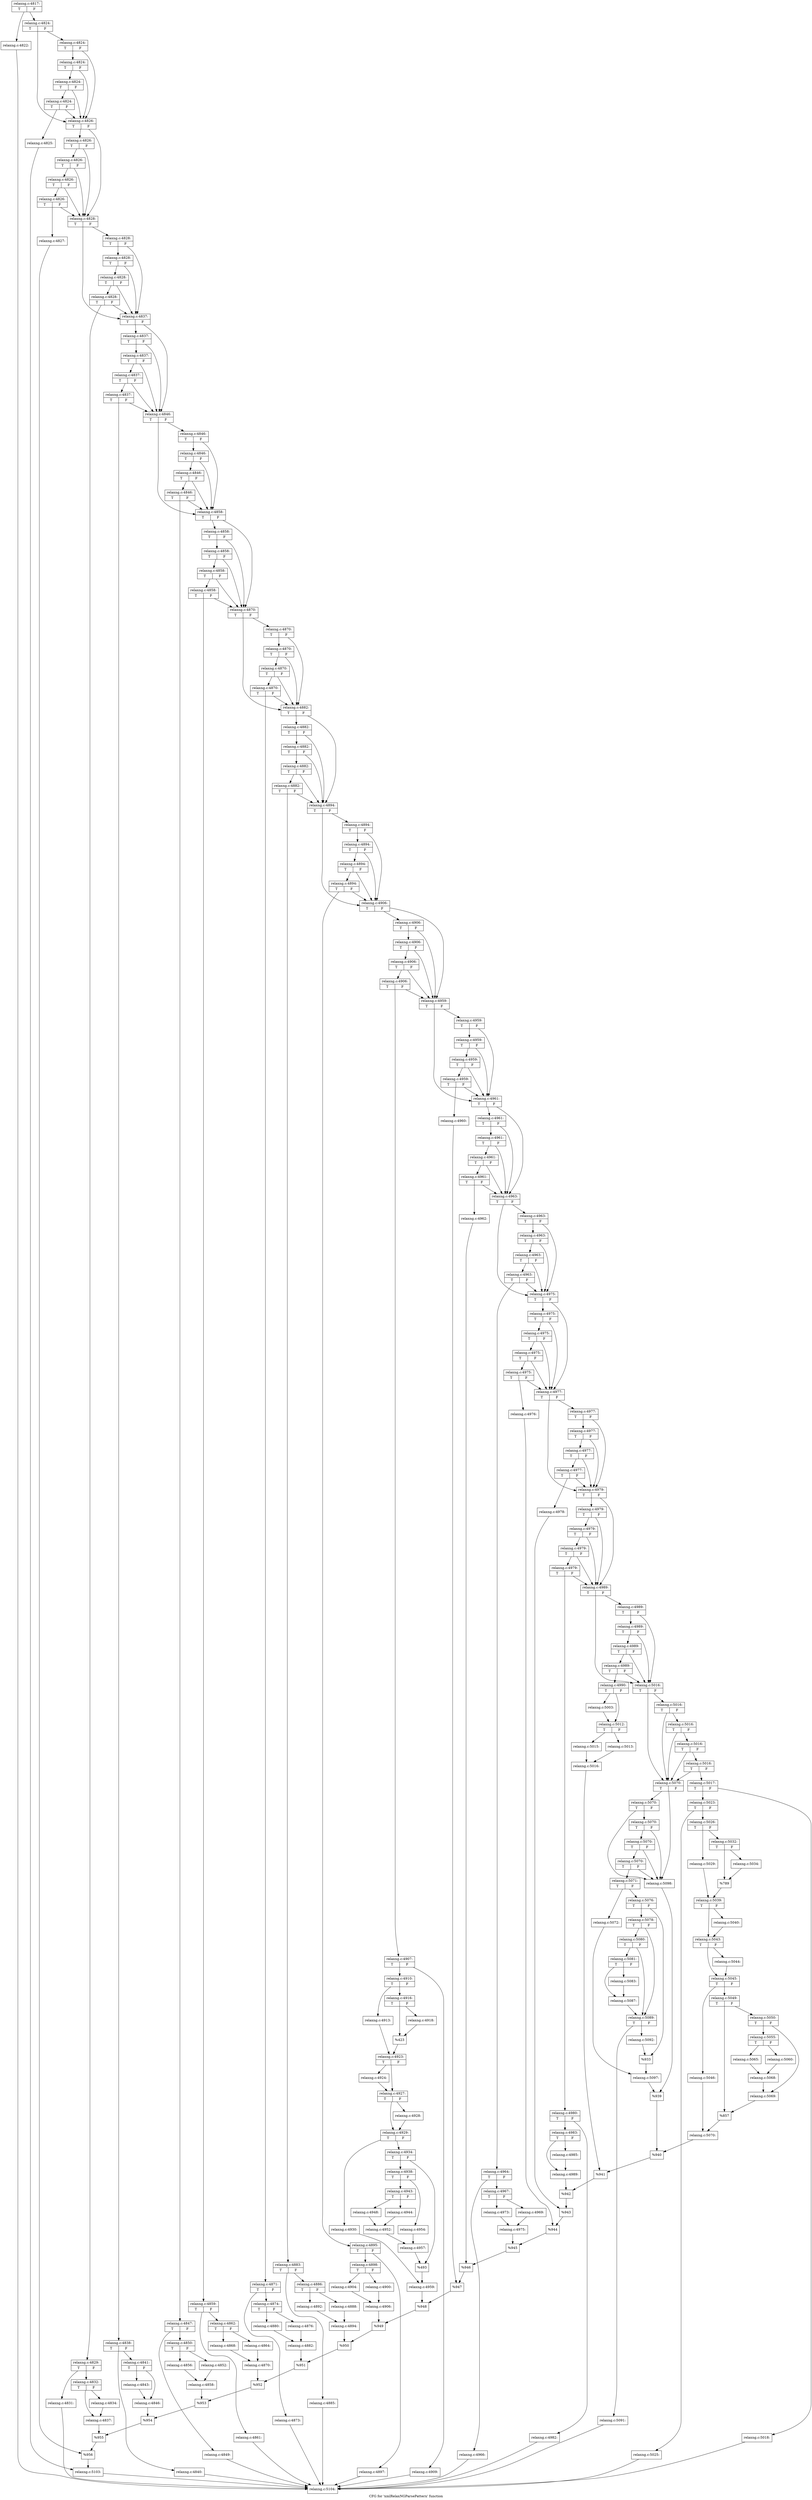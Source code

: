 digraph "CFG for 'xmlRelaxNGParsePattern' function" {
	label="CFG for 'xmlRelaxNGParsePattern' function";

	Node0x3c7ccb0 [shape=record,label="{relaxng.c:4817:|{<s0>T|<s1>F}}"];
	Node0x3c7ccb0 -> Node0x3c85090;
	Node0x3c7ccb0 -> Node0x3c850e0;
	Node0x3c85090 [shape=record,label="{relaxng.c:4822:}"];
	Node0x3c85090 -> Node0x3c84750;
	Node0x3c850e0 [shape=record,label="{relaxng.c:4824:|{<s0>T|<s1>F}}"];
	Node0x3c850e0 -> Node0x3c85820;
	Node0x3c850e0 -> Node0x3c856b0;
	Node0x3c85820 [shape=record,label="{relaxng.c:4824:|{<s0>T|<s1>F}}"];
	Node0x3c85820 -> Node0x3c857d0;
	Node0x3c85820 -> Node0x3c856b0;
	Node0x3c857d0 [shape=record,label="{relaxng.c:4824:|{<s0>T|<s1>F}}"];
	Node0x3c857d0 -> Node0x3c85780;
	Node0x3c857d0 -> Node0x3c856b0;
	Node0x3c85780 [shape=record,label="{relaxng.c:4824:|{<s0>T|<s1>F}}"];
	Node0x3c85780 -> Node0x3c85700;
	Node0x3c85780 -> Node0x3c856b0;
	Node0x3c85700 [shape=record,label="{relaxng.c:4824:|{<s0>T|<s1>F}}"];
	Node0x3c85700 -> Node0x3c85610;
	Node0x3c85700 -> Node0x3c856b0;
	Node0x3c85610 [shape=record,label="{relaxng.c:4825:}"];
	Node0x3c85610 -> Node0x3c85660;
	Node0x3c856b0 [shape=record,label="{relaxng.c:4826:|{<s0>T|<s1>F}}"];
	Node0x3c856b0 -> Node0x3c86cf0;
	Node0x3c856b0 -> Node0x3c86b80;
	Node0x3c86cf0 [shape=record,label="{relaxng.c:4826:|{<s0>T|<s1>F}}"];
	Node0x3c86cf0 -> Node0x3c86ca0;
	Node0x3c86cf0 -> Node0x3c86b80;
	Node0x3c86ca0 [shape=record,label="{relaxng.c:4826:|{<s0>T|<s1>F}}"];
	Node0x3c86ca0 -> Node0x3c86c50;
	Node0x3c86ca0 -> Node0x3c86b80;
	Node0x3c86c50 [shape=record,label="{relaxng.c:4826:|{<s0>T|<s1>F}}"];
	Node0x3c86c50 -> Node0x3c86bd0;
	Node0x3c86c50 -> Node0x3c86b80;
	Node0x3c86bd0 [shape=record,label="{relaxng.c:4826:|{<s0>T|<s1>F}}"];
	Node0x3c86bd0 -> Node0x3c86ae0;
	Node0x3c86bd0 -> Node0x3c86b80;
	Node0x3c86ae0 [shape=record,label="{relaxng.c:4827:}"];
	Node0x3c86ae0 -> Node0x3c86b30;
	Node0x3c86b80 [shape=record,label="{relaxng.c:4828:|{<s0>T|<s1>F}}"];
	Node0x3c86b80 -> Node0x3c88a20;
	Node0x3c86b80 -> Node0x3c88710;
	Node0x3c88a20 [shape=record,label="{relaxng.c:4828:|{<s0>T|<s1>F}}"];
	Node0x3c88a20 -> Node0x3c889d0;
	Node0x3c88a20 -> Node0x3c88710;
	Node0x3c889d0 [shape=record,label="{relaxng.c:4828:|{<s0>T|<s1>F}}"];
	Node0x3c889d0 -> Node0x3c88980;
	Node0x3c889d0 -> Node0x3c88710;
	Node0x3c88980 [shape=record,label="{relaxng.c:4828:|{<s0>T|<s1>F}}"];
	Node0x3c88980 -> Node0x3c88930;
	Node0x3c88980 -> Node0x3c88710;
	Node0x3c88930 [shape=record,label="{relaxng.c:4828:|{<s0>T|<s1>F}}"];
	Node0x3c88930 -> Node0x3c88430;
	Node0x3c88930 -> Node0x3c88710;
	Node0x3c88430 [shape=record,label="{relaxng.c:4829:|{<s0>T|<s1>F}}"];
	Node0x3c88430 -> Node0x3c89b20;
	Node0x3c88430 -> Node0x3c89b70;
	Node0x3c89b20 [shape=record,label="{relaxng.c:4831:}"];
	Node0x3c89b20 -> Node0x3c84750;
	Node0x3c89b70 [shape=record,label="{relaxng.c:4832:|{<s0>T|<s1>F}}"];
	Node0x3c89b70 -> Node0x3c8a1a0;
	Node0x3c89b70 -> Node0x3c8a1f0;
	Node0x3c8a1a0 [shape=record,label="{relaxng.c:4834:}"];
	Node0x3c8a1a0 -> Node0x3c8a1f0;
	Node0x3c8a1f0 [shape=record,label="{relaxng.c:4837:}"];
	Node0x3c8a1f0 -> Node0x3c88760;
	Node0x3c88710 [shape=record,label="{relaxng.c:4837:|{<s0>T|<s1>F}}"];
	Node0x3c88710 -> Node0x3c8ae00;
	Node0x3c88710 -> Node0x3c8ac90;
	Node0x3c8ae00 [shape=record,label="{relaxng.c:4837:|{<s0>T|<s1>F}}"];
	Node0x3c8ae00 -> Node0x3c8adb0;
	Node0x3c8ae00 -> Node0x3c8ac90;
	Node0x3c8adb0 [shape=record,label="{relaxng.c:4837:|{<s0>T|<s1>F}}"];
	Node0x3c8adb0 -> Node0x3c8ad60;
	Node0x3c8adb0 -> Node0x3c8ac90;
	Node0x3c8ad60 [shape=record,label="{relaxng.c:4837:|{<s0>T|<s1>F}}"];
	Node0x3c8ad60 -> Node0x3c8ace0;
	Node0x3c8ad60 -> Node0x3c8ac90;
	Node0x3c8ace0 [shape=record,label="{relaxng.c:4837:|{<s0>T|<s1>F}}"];
	Node0x3c8ace0 -> Node0x3c8abf0;
	Node0x3c8ace0 -> Node0x3c8ac90;
	Node0x3c8abf0 [shape=record,label="{relaxng.c:4838:|{<s0>T|<s1>F}}"];
	Node0x3c8abf0 -> Node0x3c8c0b0;
	Node0x3c8abf0 -> Node0x3c8c100;
	Node0x3c8c0b0 [shape=record,label="{relaxng.c:4840:}"];
	Node0x3c8c0b0 -> Node0x3c84750;
	Node0x3c8c100 [shape=record,label="{relaxng.c:4841:|{<s0>T|<s1>F}}"];
	Node0x3c8c100 -> Node0x3c8c760;
	Node0x3c8c100 -> Node0x3c8c7b0;
	Node0x3c8c760 [shape=record,label="{relaxng.c:4843:}"];
	Node0x3c8c760 -> Node0x3c8c7b0;
	Node0x3c8c7b0 [shape=record,label="{relaxng.c:4846:}"];
	Node0x3c8c7b0 -> Node0x3c8ac40;
	Node0x3c8ac90 [shape=record,label="{relaxng.c:4846:|{<s0>T|<s1>F}}"];
	Node0x3c8ac90 -> Node0x3c8d3c0;
	Node0x3c8ac90 -> Node0x3c8d250;
	Node0x3c8d3c0 [shape=record,label="{relaxng.c:4846:|{<s0>T|<s1>F}}"];
	Node0x3c8d3c0 -> Node0x3c8d370;
	Node0x3c8d3c0 -> Node0x3c8d250;
	Node0x3c8d370 [shape=record,label="{relaxng.c:4846:|{<s0>T|<s1>F}}"];
	Node0x3c8d370 -> Node0x3c8d320;
	Node0x3c8d370 -> Node0x3c8d250;
	Node0x3c8d320 [shape=record,label="{relaxng.c:4846:|{<s0>T|<s1>F}}"];
	Node0x3c8d320 -> Node0x3c8d2a0;
	Node0x3c8d320 -> Node0x3c8d250;
	Node0x3c8d2a0 [shape=record,label="{relaxng.c:4846:|{<s0>T|<s1>F}}"];
	Node0x3c8d2a0 -> Node0x3c8d1b0;
	Node0x3c8d2a0 -> Node0x3c8d250;
	Node0x3c8d1b0 [shape=record,label="{relaxng.c:4847:|{<s0>T|<s1>F}}"];
	Node0x3c8d1b0 -> Node0x3c8e6a0;
	Node0x3c8d1b0 -> Node0x3c8e6f0;
	Node0x3c8e6a0 [shape=record,label="{relaxng.c:4849:}"];
	Node0x3c8e6a0 -> Node0x3c84750;
	Node0x3c8e6f0 [shape=record,label="{relaxng.c:4850:|{<s0>T|<s1>F}}"];
	Node0x3c8e6f0 -> Node0x3c8ed50;
	Node0x3c8e6f0 -> Node0x3c8edf0;
	Node0x3c8ed50 [shape=record,label="{relaxng.c:4852:}"];
	Node0x3c8ed50 -> Node0x3c8eda0;
	Node0x3c8edf0 [shape=record,label="{relaxng.c:4856:}"];
	Node0x3c8edf0 -> Node0x3c8eda0;
	Node0x3c8eda0 [shape=record,label="{relaxng.c:4858:}"];
	Node0x3c8eda0 -> Node0x3c8d200;
	Node0x3c8d250 [shape=record,label="{relaxng.c:4858:|{<s0>T|<s1>F}}"];
	Node0x3c8d250 -> Node0x3c90330;
	Node0x3c8d250 -> Node0x3c901c0;
	Node0x3c90330 [shape=record,label="{relaxng.c:4858:|{<s0>T|<s1>F}}"];
	Node0x3c90330 -> Node0x3c902e0;
	Node0x3c90330 -> Node0x3c901c0;
	Node0x3c902e0 [shape=record,label="{relaxng.c:4858:|{<s0>T|<s1>F}}"];
	Node0x3c902e0 -> Node0x3c90290;
	Node0x3c902e0 -> Node0x3c901c0;
	Node0x3c90290 [shape=record,label="{relaxng.c:4858:|{<s0>T|<s1>F}}"];
	Node0x3c90290 -> Node0x3c90210;
	Node0x3c90290 -> Node0x3c901c0;
	Node0x3c90210 [shape=record,label="{relaxng.c:4858:|{<s0>T|<s1>F}}"];
	Node0x3c90210 -> Node0x3c90120;
	Node0x3c90210 -> Node0x3c901c0;
	Node0x3c90120 [shape=record,label="{relaxng.c:4859:|{<s0>T|<s1>F}}"];
	Node0x3c90120 -> Node0x3c916d0;
	Node0x3c90120 -> Node0x3c91720;
	Node0x3c916d0 [shape=record,label="{relaxng.c:4861:}"];
	Node0x3c916d0 -> Node0x3c84750;
	Node0x3c91720 [shape=record,label="{relaxng.c:4862:|{<s0>T|<s1>F}}"];
	Node0x3c91720 -> Node0x3c91dc0;
	Node0x3c91720 -> Node0x3c91e60;
	Node0x3c91dc0 [shape=record,label="{relaxng.c:4864:}"];
	Node0x3c91dc0 -> Node0x3c91e10;
	Node0x3c91e60 [shape=record,label="{relaxng.c:4868:}"];
	Node0x3c91e60 -> Node0x3c91e10;
	Node0x3c91e10 [shape=record,label="{relaxng.c:4870:}"];
	Node0x3c91e10 -> Node0x3c90170;
	Node0x3c901c0 [shape=record,label="{relaxng.c:4870:|{<s0>T|<s1>F}}"];
	Node0x3c901c0 -> Node0x3c93200;
	Node0x3c901c0 -> Node0x3c93090;
	Node0x3c93200 [shape=record,label="{relaxng.c:4870:|{<s0>T|<s1>F}}"];
	Node0x3c93200 -> Node0x3c931b0;
	Node0x3c93200 -> Node0x3c93090;
	Node0x3c931b0 [shape=record,label="{relaxng.c:4870:|{<s0>T|<s1>F}}"];
	Node0x3c931b0 -> Node0x3c93160;
	Node0x3c931b0 -> Node0x3c93090;
	Node0x3c93160 [shape=record,label="{relaxng.c:4870:|{<s0>T|<s1>F}}"];
	Node0x3c93160 -> Node0x3c930e0;
	Node0x3c93160 -> Node0x3c93090;
	Node0x3c930e0 [shape=record,label="{relaxng.c:4870:|{<s0>T|<s1>F}}"];
	Node0x3c930e0 -> Node0x3c92ff0;
	Node0x3c930e0 -> Node0x3c93090;
	Node0x3c92ff0 [shape=record,label="{relaxng.c:4871:|{<s0>T|<s1>F}}"];
	Node0x3c92ff0 -> Node0x3c945a0;
	Node0x3c92ff0 -> Node0x3c945f0;
	Node0x3c945a0 [shape=record,label="{relaxng.c:4873:}"];
	Node0x3c945a0 -> Node0x3c84750;
	Node0x3c945f0 [shape=record,label="{relaxng.c:4874:|{<s0>T|<s1>F}}"];
	Node0x3c945f0 -> Node0x3c94c90;
	Node0x3c945f0 -> Node0x3c94d30;
	Node0x3c94c90 [shape=record,label="{relaxng.c:4876:}"];
	Node0x3c94c90 -> Node0x3c94ce0;
	Node0x3c94d30 [shape=record,label="{relaxng.c:4880:}"];
	Node0x3c94d30 -> Node0x3c94ce0;
	Node0x3c94ce0 [shape=record,label="{relaxng.c:4882:}"];
	Node0x3c94ce0 -> Node0x3c93040;
	Node0x3c93090 [shape=record,label="{relaxng.c:4882:|{<s0>T|<s1>F}}"];
	Node0x3c93090 -> Node0x3c960d0;
	Node0x3c93090 -> Node0x3c95f60;
	Node0x3c960d0 [shape=record,label="{relaxng.c:4882:|{<s0>T|<s1>F}}"];
	Node0x3c960d0 -> Node0x3c96080;
	Node0x3c960d0 -> Node0x3c95f60;
	Node0x3c96080 [shape=record,label="{relaxng.c:4882:|{<s0>T|<s1>F}}"];
	Node0x3c96080 -> Node0x3c96030;
	Node0x3c96080 -> Node0x3c95f60;
	Node0x3c96030 [shape=record,label="{relaxng.c:4882:|{<s0>T|<s1>F}}"];
	Node0x3c96030 -> Node0x3c95fb0;
	Node0x3c96030 -> Node0x3c95f60;
	Node0x3c95fb0 [shape=record,label="{relaxng.c:4882:|{<s0>T|<s1>F}}"];
	Node0x3c95fb0 -> Node0x3c95ec0;
	Node0x3c95fb0 -> Node0x3c95f60;
	Node0x3c95ec0 [shape=record,label="{relaxng.c:4883:|{<s0>T|<s1>F}}"];
	Node0x3c95ec0 -> Node0x3c972d0;
	Node0x3c95ec0 -> Node0x3c97320;
	Node0x3c972d0 [shape=record,label="{relaxng.c:4885:}"];
	Node0x3c972d0 -> Node0x3c84750;
	Node0x3c97320 [shape=record,label="{relaxng.c:4886:|{<s0>T|<s1>F}}"];
	Node0x3c97320 -> Node0x3c979c0;
	Node0x3c97320 -> Node0x3c97a60;
	Node0x3c979c0 [shape=record,label="{relaxng.c:4888:}"];
	Node0x3c979c0 -> Node0x3c97a10;
	Node0x3c97a60 [shape=record,label="{relaxng.c:4892:}"];
	Node0x3c97a60 -> Node0x3c97a10;
	Node0x3c97a10 [shape=record,label="{relaxng.c:4894:}"];
	Node0x3c97a10 -> Node0x3c95f10;
	Node0x3c95f60 [shape=record,label="{relaxng.c:4894:|{<s0>T|<s1>F}}"];
	Node0x3c95f60 -> Node0x3c98e00;
	Node0x3c95f60 -> Node0x3c98c90;
	Node0x3c98e00 [shape=record,label="{relaxng.c:4894:|{<s0>T|<s1>F}}"];
	Node0x3c98e00 -> Node0x3c98db0;
	Node0x3c98e00 -> Node0x3c98c90;
	Node0x3c98db0 [shape=record,label="{relaxng.c:4894:|{<s0>T|<s1>F}}"];
	Node0x3c98db0 -> Node0x3c98d60;
	Node0x3c98db0 -> Node0x3c98c90;
	Node0x3c98d60 [shape=record,label="{relaxng.c:4894:|{<s0>T|<s1>F}}"];
	Node0x3c98d60 -> Node0x3c98ce0;
	Node0x3c98d60 -> Node0x3c98c90;
	Node0x3c98ce0 [shape=record,label="{relaxng.c:4894:|{<s0>T|<s1>F}}"];
	Node0x3c98ce0 -> Node0x3c98bf0;
	Node0x3c98ce0 -> Node0x3c98c90;
	Node0x3c98bf0 [shape=record,label="{relaxng.c:4895:|{<s0>T|<s1>F}}"];
	Node0x3c98bf0 -> Node0x3c9a170;
	Node0x3c98bf0 -> Node0x3c9a1c0;
	Node0x3c9a170 [shape=record,label="{relaxng.c:4897:}"];
	Node0x3c9a170 -> Node0x3c84750;
	Node0x3c9a1c0 [shape=record,label="{relaxng.c:4898:|{<s0>T|<s1>F}}"];
	Node0x3c9a1c0 -> Node0x3c9a860;
	Node0x3c9a1c0 -> Node0x3c9a900;
	Node0x3c9a860 [shape=record,label="{relaxng.c:4900:}"];
	Node0x3c9a860 -> Node0x3c9a8b0;
	Node0x3c9a900 [shape=record,label="{relaxng.c:4904:}"];
	Node0x3c9a900 -> Node0x3c9a8b0;
	Node0x3c9a8b0 [shape=record,label="{relaxng.c:4906:}"];
	Node0x3c9a8b0 -> Node0x3c98c40;
	Node0x3c98c90 [shape=record,label="{relaxng.c:4906:|{<s0>T|<s1>F}}"];
	Node0x3c98c90 -> Node0x3c9bca0;
	Node0x3c98c90 -> Node0x3c9bb30;
	Node0x3c9bca0 [shape=record,label="{relaxng.c:4906:|{<s0>T|<s1>F}}"];
	Node0x3c9bca0 -> Node0x3c9bc50;
	Node0x3c9bca0 -> Node0x3c9bb30;
	Node0x3c9bc50 [shape=record,label="{relaxng.c:4906:|{<s0>T|<s1>F}}"];
	Node0x3c9bc50 -> Node0x3c9bc00;
	Node0x3c9bc50 -> Node0x3c9bb30;
	Node0x3c9bc00 [shape=record,label="{relaxng.c:4906:|{<s0>T|<s1>F}}"];
	Node0x3c9bc00 -> Node0x3c9bb80;
	Node0x3c9bc00 -> Node0x3c9bb30;
	Node0x3c9bb80 [shape=record,label="{relaxng.c:4906:|{<s0>T|<s1>F}}"];
	Node0x3c9bb80 -> Node0x3c9ba90;
	Node0x3c9bb80 -> Node0x3c9bb30;
	Node0x3c9ba90 [shape=record,label="{relaxng.c:4907:|{<s0>T|<s1>F}}"];
	Node0x3c9ba90 -> Node0x3c9cea0;
	Node0x3c9ba90 -> Node0x3c9cef0;
	Node0x3c9cea0 [shape=record,label="{relaxng.c:4909:}"];
	Node0x3c9cea0 -> Node0x3c84750;
	Node0x3c9cef0 [shape=record,label="{relaxng.c:4910:|{<s0>T|<s1>F}}"];
	Node0x3c9cef0 -> Node0x3c9d960;
	Node0x3c9cef0 -> Node0x3c9da00;
	Node0x3c9d960 [shape=record,label="{relaxng.c:4913:}"];
	Node0x3c9d960 -> Node0x3c9d9b0;
	Node0x3c9da00 [shape=record,label="{relaxng.c:4916:|{<s0>T|<s1>F}}"];
	Node0x3c9da00 -> Node0x3c9e730;
	Node0x3c9da00 -> Node0x3c9e780;
	Node0x3c9e730 [shape=record,label="{relaxng.c:4918:}"];
	Node0x3c9e730 -> Node0x3c9e780;
	Node0x3c9e780 [shape=record,label="{%423}"];
	Node0x3c9e780 -> Node0x3c9d9b0;
	Node0x3c9d9b0 [shape=record,label="{relaxng.c:4923:|{<s0>T|<s1>F}}"];
	Node0x3c9d9b0 -> Node0x3c9f550;
	Node0x3c9d9b0 -> Node0x3c9f5a0;
	Node0x3c9f550 [shape=record,label="{relaxng.c:4924:}"];
	Node0x3c9f550 -> Node0x3c9f5a0;
	Node0x3c9f5a0 [shape=record,label="{relaxng.c:4927:|{<s0>T|<s1>F}}"];
	Node0x3c9f5a0 -> Node0x3ca0010;
	Node0x3c9f5a0 -> Node0x3ca0060;
	Node0x3ca0010 [shape=record,label="{relaxng.c:4928:}"];
	Node0x3ca0010 -> Node0x3ca0060;
	Node0x3ca0060 [shape=record,label="{relaxng.c:4929:|{<s0>T|<s1>F}}"];
	Node0x3ca0060 -> Node0x3ca0a70;
	Node0x3ca0060 -> Node0x3ca0b10;
	Node0x3ca0a70 [shape=record,label="{relaxng.c:4930:}"];
	Node0x3ca0a70 -> Node0x3ca0ac0;
	Node0x3ca0b10 [shape=record,label="{relaxng.c:4934:|{<s0>T|<s1>F}}"];
	Node0x3ca0b10 -> Node0x3ca2250;
	Node0x3ca0b10 -> Node0x3ca22a0;
	Node0x3ca2250 [shape=record,label="{relaxng.c:4938:|{<s0>T|<s1>F}}"];
	Node0x3ca2250 -> Node0x3ca2fc0;
	Node0x3ca2250 -> Node0x3ca3060;
	Node0x3ca2fc0 [shape=record,label="{relaxng.c:4943:|{<s0>T|<s1>F}}"];
	Node0x3ca2fc0 -> Node0x3ca3420;
	Node0x3ca2fc0 -> Node0x3ca34c0;
	Node0x3ca3420 [shape=record,label="{relaxng.c:4944:}"];
	Node0x3ca3420 -> Node0x3ca3470;
	Node0x3ca34c0 [shape=record,label="{relaxng.c:4948:}"];
	Node0x3ca34c0 -> Node0x3ca3470;
	Node0x3ca3470 [shape=record,label="{relaxng.c:4952:}"];
	Node0x3ca3470 -> Node0x3ca3010;
	Node0x3ca3060 [shape=record,label="{relaxng.c:4954:}"];
	Node0x3ca3060 -> Node0x3ca3010;
	Node0x3ca3010 [shape=record,label="{relaxng.c:4957:}"];
	Node0x3ca3010 -> Node0x3ca22a0;
	Node0x3ca22a0 [shape=record,label="{%493}"];
	Node0x3ca22a0 -> Node0x3ca0ac0;
	Node0x3ca0ac0 [shape=record,label="{relaxng.c:4959:}"];
	Node0x3ca0ac0 -> Node0x3c9bae0;
	Node0x3c9bb30 [shape=record,label="{relaxng.c:4959:|{<s0>T|<s1>F}}"];
	Node0x3c9bb30 -> Node0x3ca5470;
	Node0x3c9bb30 -> Node0x3ca5300;
	Node0x3ca5470 [shape=record,label="{relaxng.c:4959:|{<s0>T|<s1>F}}"];
	Node0x3ca5470 -> Node0x3ca5420;
	Node0x3ca5470 -> Node0x3ca5300;
	Node0x3ca5420 [shape=record,label="{relaxng.c:4959:|{<s0>T|<s1>F}}"];
	Node0x3ca5420 -> Node0x3ca53d0;
	Node0x3ca5420 -> Node0x3ca5300;
	Node0x3ca53d0 [shape=record,label="{relaxng.c:4959:|{<s0>T|<s1>F}}"];
	Node0x3ca53d0 -> Node0x3ca5350;
	Node0x3ca53d0 -> Node0x3ca5300;
	Node0x3ca5350 [shape=record,label="{relaxng.c:4959:|{<s0>T|<s1>F}}"];
	Node0x3ca5350 -> Node0x3ca5260;
	Node0x3ca5350 -> Node0x3ca5300;
	Node0x3ca5260 [shape=record,label="{relaxng.c:4960:}"];
	Node0x3ca5260 -> Node0x3ca52b0;
	Node0x3ca5300 [shape=record,label="{relaxng.c:4961:|{<s0>T|<s1>F}}"];
	Node0x3ca5300 -> Node0x3ca71e0;
	Node0x3ca5300 -> Node0x3ca70a0;
	Node0x3ca71e0 [shape=record,label="{relaxng.c:4961:|{<s0>T|<s1>F}}"];
	Node0x3ca71e0 -> Node0x3ca7190;
	Node0x3ca71e0 -> Node0x3ca70a0;
	Node0x3ca7190 [shape=record,label="{relaxng.c:4961:|{<s0>T|<s1>F}}"];
	Node0x3ca7190 -> Node0x3ca7140;
	Node0x3ca7190 -> Node0x3ca70a0;
	Node0x3ca7140 [shape=record,label="{relaxng.c:4961:|{<s0>T|<s1>F}}"];
	Node0x3ca7140 -> Node0x3ca70f0;
	Node0x3ca7140 -> Node0x3ca70a0;
	Node0x3ca70f0 [shape=record,label="{relaxng.c:4961:|{<s0>T|<s1>F}}"];
	Node0x3ca70f0 -> Node0x3ca6ed0;
	Node0x3ca70f0 -> Node0x3ca70a0;
	Node0x3ca6ed0 [shape=record,label="{relaxng.c:4962:}"];
	Node0x3ca6ed0 -> Node0x3ca6e80;
	Node0x3ca70a0 [shape=record,label="{relaxng.c:4963:|{<s0>T|<s1>F}}"];
	Node0x3ca70a0 -> Node0x3ca8760;
	Node0x3ca70a0 -> Node0x3ca8440;
	Node0x3ca8760 [shape=record,label="{relaxng.c:4963:|{<s0>T|<s1>F}}"];
	Node0x3ca8760 -> Node0x3ca8710;
	Node0x3ca8760 -> Node0x3ca8440;
	Node0x3ca8710 [shape=record,label="{relaxng.c:4963:|{<s0>T|<s1>F}}"];
	Node0x3ca8710 -> Node0x3ca86c0;
	Node0x3ca8710 -> Node0x3ca8440;
	Node0x3ca86c0 [shape=record,label="{relaxng.c:4963:|{<s0>T|<s1>F}}"];
	Node0x3ca86c0 -> Node0x3ca8670;
	Node0x3ca86c0 -> Node0x3ca8440;
	Node0x3ca8670 [shape=record,label="{relaxng.c:4963:|{<s0>T|<s1>F}}"];
	Node0x3ca8670 -> Node0x3ca6ba0;
	Node0x3ca8670 -> Node0x3ca8440;
	Node0x3ca6ba0 [shape=record,label="{relaxng.c:4964:|{<s0>T|<s1>F}}"];
	Node0x3ca6ba0 -> Node0x3ca9860;
	Node0x3ca6ba0 -> Node0x3ca98b0;
	Node0x3ca9860 [shape=record,label="{relaxng.c:4966:}"];
	Node0x3ca9860 -> Node0x3c84750;
	Node0x3ca98b0 [shape=record,label="{relaxng.c:4967:|{<s0>T|<s1>F}}"];
	Node0x3ca98b0 -> Node0x3ca9eb0;
	Node0x3ca98b0 -> Node0x3ca9f50;
	Node0x3ca9eb0 [shape=record,label="{relaxng.c:4969:}"];
	Node0x3ca9eb0 -> Node0x3ca9f00;
	Node0x3ca9f50 [shape=record,label="{relaxng.c:4973:}"];
	Node0x3ca9f50 -> Node0x3ca9f00;
	Node0x3ca9f00 [shape=record,label="{relaxng.c:4975:}"];
	Node0x3ca9f00 -> Node0x3ca8210;
	Node0x3ca8440 [shape=record,label="{relaxng.c:4975:|{<s0>T|<s1>F}}"];
	Node0x3ca8440 -> Node0x3cab230;
	Node0x3ca8440 -> Node0x3cab0c0;
	Node0x3cab230 [shape=record,label="{relaxng.c:4975:|{<s0>T|<s1>F}}"];
	Node0x3cab230 -> Node0x3cab1e0;
	Node0x3cab230 -> Node0x3cab0c0;
	Node0x3cab1e0 [shape=record,label="{relaxng.c:4975:|{<s0>T|<s1>F}}"];
	Node0x3cab1e0 -> Node0x3cab190;
	Node0x3cab1e0 -> Node0x3cab0c0;
	Node0x3cab190 [shape=record,label="{relaxng.c:4975:|{<s0>T|<s1>F}}"];
	Node0x3cab190 -> Node0x3cab110;
	Node0x3cab190 -> Node0x3cab0c0;
	Node0x3cab110 [shape=record,label="{relaxng.c:4975:|{<s0>T|<s1>F}}"];
	Node0x3cab110 -> Node0x3cab020;
	Node0x3cab110 -> Node0x3cab0c0;
	Node0x3cab020 [shape=record,label="{relaxng.c:4976:}"];
	Node0x3cab020 -> Node0x3cab070;
	Node0x3cab0c0 [shape=record,label="{relaxng.c:4977:|{<s0>T|<s1>F}}"];
	Node0x3cab0c0 -> Node0x3cacd00;
	Node0x3cab0c0 -> Node0x3cac9f0;
	Node0x3cacd00 [shape=record,label="{relaxng.c:4977:|{<s0>T|<s1>F}}"];
	Node0x3cacd00 -> Node0x3caccb0;
	Node0x3cacd00 -> Node0x3cac9f0;
	Node0x3caccb0 [shape=record,label="{relaxng.c:4977:|{<s0>T|<s1>F}}"];
	Node0x3caccb0 -> Node0x3cacc60;
	Node0x3caccb0 -> Node0x3cac9f0;
	Node0x3cacc60 [shape=record,label="{relaxng.c:4977:|{<s0>T|<s1>F}}"];
	Node0x3cacc60 -> Node0x3cacc10;
	Node0x3cacc60 -> Node0x3cac9f0;
	Node0x3cacc10 [shape=record,label="{relaxng.c:4977:|{<s0>T|<s1>F}}"];
	Node0x3cacc10 -> Node0x3cac710;
	Node0x3cacc10 -> Node0x3cac9f0;
	Node0x3cac710 [shape=record,label="{relaxng.c:4978:}"];
	Node0x3cac710 -> Node0x3caca40;
	Node0x3cac9f0 [shape=record,label="{relaxng.c:4979:|{<s0>T|<s1>F}}"];
	Node0x3cac9f0 -> Node0x3cae2c0;
	Node0x3cac9f0 -> Node0x3cadfa0;
	Node0x3cae2c0 [shape=record,label="{relaxng.c:4979:|{<s0>T|<s1>F}}"];
	Node0x3cae2c0 -> Node0x3cae270;
	Node0x3cae2c0 -> Node0x3cadfa0;
	Node0x3cae270 [shape=record,label="{relaxng.c:4979:|{<s0>T|<s1>F}}"];
	Node0x3cae270 -> Node0x3cae220;
	Node0x3cae270 -> Node0x3cadfa0;
	Node0x3cae220 [shape=record,label="{relaxng.c:4979:|{<s0>T|<s1>F}}"];
	Node0x3cae220 -> Node0x3cae1d0;
	Node0x3cae220 -> Node0x3cadfa0;
	Node0x3cae1d0 [shape=record,label="{relaxng.c:4979:|{<s0>T|<s1>F}}"];
	Node0x3cae1d0 -> Node0x38c3af0;
	Node0x3cae1d0 -> Node0x3cadfa0;
	Node0x38c3af0 [shape=record,label="{relaxng.c:4980:|{<s0>T|<s1>F}}"];
	Node0x38c3af0 -> Node0x3caf3c0;
	Node0x38c3af0 -> Node0x3caf410;
	Node0x3caf3c0 [shape=record,label="{relaxng.c:4982:}"];
	Node0x3caf3c0 -> Node0x3c84750;
	Node0x3caf410 [shape=record,label="{relaxng.c:4983:|{<s0>T|<s1>F}}"];
	Node0x3caf410 -> Node0x3cafa10;
	Node0x3caf410 -> Node0x3cafa60;
	Node0x3cafa10 [shape=record,label="{relaxng.c:4985:}"];
	Node0x3cafa10 -> Node0x3cafa60;
	Node0x3cafa60 [shape=record,label="{relaxng.c:4989:}"];
	Node0x3cafa60 -> Node0x3cadd30;
	Node0x3cadfa0 [shape=record,label="{relaxng.c:4989:|{<s0>T|<s1>F}}"];
	Node0x3cadfa0 -> Node0x3cb06c0;
	Node0x3cadfa0 -> Node0x3cb0550;
	Node0x3cb06c0 [shape=record,label="{relaxng.c:4989:|{<s0>T|<s1>F}}"];
	Node0x3cb06c0 -> Node0x3cb0670;
	Node0x3cb06c0 -> Node0x3cb0550;
	Node0x3cb0670 [shape=record,label="{relaxng.c:4989:|{<s0>T|<s1>F}}"];
	Node0x3cb0670 -> Node0x3cb0620;
	Node0x3cb0670 -> Node0x3cb0550;
	Node0x3cb0620 [shape=record,label="{relaxng.c:4989:|{<s0>T|<s1>F}}"];
	Node0x3cb0620 -> Node0x3cb05a0;
	Node0x3cb0620 -> Node0x3cb0550;
	Node0x3cb05a0 [shape=record,label="{relaxng.c:4989:|{<s0>T|<s1>F}}"];
	Node0x3cb05a0 -> Node0x3cb04b0;
	Node0x3cb05a0 -> Node0x3cb0550;
	Node0x3cb04b0 [shape=record,label="{relaxng.c:4990:|{<s0>T|<s1>F}}"];
	Node0x3cb04b0 -> Node0x3cb2990;
	Node0x3cb04b0 -> Node0x3cb29e0;
	Node0x3cb2990 [shape=record,label="{relaxng.c:5003:}"];
	Node0x3cb2990 -> Node0x3cb29e0;
	Node0x3cb29e0 [shape=record,label="{relaxng.c:5012:|{<s0>T|<s1>F}}"];
	Node0x3cb29e0 -> Node0x3cb30f0;
	Node0x3cb29e0 -> Node0x3cb3190;
	Node0x3cb30f0 [shape=record,label="{relaxng.c:5013:}"];
	Node0x3cb30f0 -> Node0x3cb3140;
	Node0x3cb3190 [shape=record,label="{relaxng.c:5015:}"];
	Node0x3cb3190 -> Node0x3cb3140;
	Node0x3cb3140 [shape=record,label="{relaxng.c:5016:}"];
	Node0x3cb3140 -> Node0x3cb0500;
	Node0x3cb0550 [shape=record,label="{relaxng.c:5016:|{<s0>T|<s1>F}}"];
	Node0x3cb0550 -> Node0x3cb3bf0;
	Node0x3cb0550 -> Node0x3cb3a80;
	Node0x3cb3bf0 [shape=record,label="{relaxng.c:5016:|{<s0>T|<s1>F}}"];
	Node0x3cb3bf0 -> Node0x3cb3ba0;
	Node0x3cb3bf0 -> Node0x3cb3a80;
	Node0x3cb3ba0 [shape=record,label="{relaxng.c:5016:|{<s0>T|<s1>F}}"];
	Node0x3cb3ba0 -> Node0x3cb3b50;
	Node0x3cb3ba0 -> Node0x3cb3a80;
	Node0x3cb3b50 [shape=record,label="{relaxng.c:5016:|{<s0>T|<s1>F}}"];
	Node0x3cb3b50 -> Node0x3cb3ad0;
	Node0x3cb3b50 -> Node0x3cb3a80;
	Node0x3cb3ad0 [shape=record,label="{relaxng.c:5016:|{<s0>T|<s1>F}}"];
	Node0x3cb3ad0 -> Node0x3cb39e0;
	Node0x3cb3ad0 -> Node0x3cb3a80;
	Node0x3cb39e0 [shape=record,label="{relaxng.c:5017:|{<s0>T|<s1>F}}"];
	Node0x3cb39e0 -> Node0x3cb4b20;
	Node0x3cb39e0 -> Node0x3cb4b70;
	Node0x3cb4b20 [shape=record,label="{relaxng.c:5018:}"];
	Node0x3cb4b20 -> Node0x3c84750;
	Node0x3cb4b70 [shape=record,label="{relaxng.c:5023:|{<s0>T|<s1>F}}"];
	Node0x3cb4b70 -> Node0x3cb59b0;
	Node0x3cb4b70 -> Node0x3cb5a00;
	Node0x3cb59b0 [shape=record,label="{relaxng.c:5025:}"];
	Node0x3cb59b0 -> Node0x3c84750;
	Node0x3cb5a00 [shape=record,label="{relaxng.c:5026:|{<s0>T|<s1>F}}"];
	Node0x3cb5a00 -> Node0x3cb6470;
	Node0x3cb5a00 -> Node0x3cb6510;
	Node0x3cb6470 [shape=record,label="{relaxng.c:5029:}"];
	Node0x3cb6470 -> Node0x3cb64c0;
	Node0x3cb6510 [shape=record,label="{relaxng.c:5032:|{<s0>T|<s1>F}}"];
	Node0x3cb6510 -> Node0x3cb7240;
	Node0x3cb6510 -> Node0x3cb7290;
	Node0x3cb7240 [shape=record,label="{relaxng.c:5034:}"];
	Node0x3cb7240 -> Node0x3cb7290;
	Node0x3cb7290 [shape=record,label="{%789}"];
	Node0x3cb7290 -> Node0x3cb64c0;
	Node0x3cb64c0 [shape=record,label="{relaxng.c:5039:|{<s0>T|<s1>F}}"];
	Node0x3cb64c0 -> Node0x3cb8060;
	Node0x3cb64c0 -> Node0x3cb80b0;
	Node0x3cb8060 [shape=record,label="{relaxng.c:5040:}"];
	Node0x3cb8060 -> Node0x3cb80b0;
	Node0x3cb80b0 [shape=record,label="{relaxng.c:5043:|{<s0>T|<s1>F}}"];
	Node0x3cb80b0 -> Node0x3cb8b30;
	Node0x3cb80b0 -> Node0x3cb8b80;
	Node0x3cb8b30 [shape=record,label="{relaxng.c:5044:}"];
	Node0x3cb8b30 -> Node0x3cb8b80;
	Node0x3cb8b80 [shape=record,label="{relaxng.c:5045:|{<s0>T|<s1>F}}"];
	Node0x3cb8b80 -> Node0x3cb9590;
	Node0x3cb8b80 -> Node0x3cb9630;
	Node0x3cb9590 [shape=record,label="{relaxng.c:5046:}"];
	Node0x3cb9590 -> Node0x3cb95e0;
	Node0x3cb9630 [shape=record,label="{relaxng.c:5049:|{<s0>T|<s1>F}}"];
	Node0x3cb9630 -> Node0x3cba110;
	Node0x3cb9630 -> Node0x3cba160;
	Node0x3cba110 [shape=record,label="{relaxng.c:5050:|{<s0>T|<s1>F}}"];
	Node0x3cba110 -> Node0x3cbb030;
	Node0x3cba110 -> Node0x3cbb080;
	Node0x3cbb030 [shape=record,label="{relaxng.c:5055:|{<s0>T|<s1>F}}"];
	Node0x3cbb030 -> Node0x3cbbda0;
	Node0x3cbb030 -> Node0x3cbbe40;
	Node0x3cbbda0 [shape=record,label="{relaxng.c:5060:}"];
	Node0x3cbbda0 -> Node0x3cbbdf0;
	Node0x3cbbe40 [shape=record,label="{relaxng.c:5065:}"];
	Node0x3cbbe40 -> Node0x3cbbdf0;
	Node0x3cbbdf0 [shape=record,label="{relaxng.c:5068:}"];
	Node0x3cbbdf0 -> Node0x3cbb080;
	Node0x3cbb080 [shape=record,label="{relaxng.c:5069:}"];
	Node0x3cbb080 -> Node0x3cba160;
	Node0x3cba160 [shape=record,label="{%857}"];
	Node0x3cba160 -> Node0x3cb95e0;
	Node0x3cb95e0 [shape=record,label="{relaxng.c:5070:}"];
	Node0x3cb95e0 -> Node0x3cb3a30;
	Node0x3cb3a80 [shape=record,label="{relaxng.c:5070:|{<s0>T|<s1>F}}"];
	Node0x3cb3a80 -> Node0x3cbd6e0;
	Node0x3cb3a80 -> Node0x3cbd570;
	Node0x3cbd6e0 [shape=record,label="{relaxng.c:5070:|{<s0>T|<s1>F}}"];
	Node0x3cbd6e0 -> Node0x3cbd690;
	Node0x3cbd6e0 -> Node0x3cbd570;
	Node0x3cbd690 [shape=record,label="{relaxng.c:5070:|{<s0>T|<s1>F}}"];
	Node0x3cbd690 -> Node0x3cbd640;
	Node0x3cbd690 -> Node0x3cbd570;
	Node0x3cbd640 [shape=record,label="{relaxng.c:5070:|{<s0>T|<s1>F}}"];
	Node0x3cbd640 -> Node0x3cbd5c0;
	Node0x3cbd640 -> Node0x3cbd570;
	Node0x3cbd5c0 [shape=record,label="{relaxng.c:5070:|{<s0>T|<s1>F}}"];
	Node0x3cbd5c0 -> Node0x3cbd4d0;
	Node0x3cbd5c0 -> Node0x3cbd570;
	Node0x3cbd4d0 [shape=record,label="{relaxng.c:5071:|{<s0>T|<s1>F}}"];
	Node0x3cbd4d0 -> Node0x3cbe780;
	Node0x3cbd4d0 -> Node0x3cbe820;
	Node0x3cbe780 [shape=record,label="{relaxng.c:5072:}"];
	Node0x3cbe780 -> Node0x3cbe7d0;
	Node0x3cbe820 [shape=record,label="{relaxng.c:5076:|{<s0>T|<s1>F}}"];
	Node0x3cbe820 -> Node0x3cbf670;
	Node0x3cbe820 -> Node0x3cbf6c0;
	Node0x3cbf670 [shape=record,label="{relaxng.c:5078:|{<s0>T|<s1>F}}"];
	Node0x3cbf670 -> Node0x3cbfdf0;
	Node0x3cbf670 -> Node0x3cbfda0;
	Node0x3cbfdf0 [shape=record,label="{relaxng.c:5080:|{<s0>T|<s1>F}}"];
	Node0x3cbfdf0 -> Node0x3cbfd50;
	Node0x3cbfdf0 -> Node0x3cbfda0;
	Node0x3cbfd50 [shape=record,label="{relaxng.c:5081:|{<s0>T|<s1>F}}"];
	Node0x3cbfd50 -> Node0x3cc0980;
	Node0x3cbfd50 -> Node0x3cc09d0;
	Node0x3cc0980 [shape=record,label="{relaxng.c:5083:}"];
	Node0x3cc0980 -> Node0x3cc09d0;
	Node0x3cc09d0 [shape=record,label="{relaxng.c:5087:}"];
	Node0x3cc09d0 -> Node0x3cbfda0;
	Node0x3cbfda0 [shape=record,label="{relaxng.c:5089:|{<s0>T|<s1>F}}"];
	Node0x3cbfda0 -> Node0x3cc1ac0;
	Node0x3cbfda0 -> Node0x3cc1b10;
	Node0x3cc1ac0 [shape=record,label="{relaxng.c:5091:}"];
	Node0x3cc1ac0 -> Node0x3c84750;
	Node0x3cc1b10 [shape=record,label="{relaxng.c:5092:}"];
	Node0x3cc1b10 -> Node0x3cbf6c0;
	Node0x3cbf6c0 [shape=record,label="{%933}"];
	Node0x3cbf6c0 -> Node0x3cbe7d0;
	Node0x3cbe7d0 [shape=record,label="{relaxng.c:5097:}"];
	Node0x3cbe7d0 -> Node0x3cbd520;
	Node0x3cbd570 [shape=record,label="{relaxng.c:5098:}"];
	Node0x3cbd570 -> Node0x3cbd520;
	Node0x3cbd520 [shape=record,label="{%939}"];
	Node0x3cbd520 -> Node0x3cb3a30;
	Node0x3cb3a30 [shape=record,label="{%940}"];
	Node0x3cb3a30 -> Node0x3cb0500;
	Node0x3cb0500 [shape=record,label="{%941}"];
	Node0x3cb0500 -> Node0x3cadd30;
	Node0x3cadd30 [shape=record,label="{%942}"];
	Node0x3cadd30 -> Node0x3caca40;
	Node0x3caca40 [shape=record,label="{%943}"];
	Node0x3caca40 -> Node0x3cab070;
	Node0x3cab070 [shape=record,label="{%944}"];
	Node0x3cab070 -> Node0x3ca8210;
	Node0x3ca8210 [shape=record,label="{%945}"];
	Node0x3ca8210 -> Node0x3ca6e80;
	Node0x3ca6e80 [shape=record,label="{%946}"];
	Node0x3ca6e80 -> Node0x3ca52b0;
	Node0x3ca52b0 [shape=record,label="{%947}"];
	Node0x3ca52b0 -> Node0x3c9bae0;
	Node0x3c9bae0 [shape=record,label="{%948}"];
	Node0x3c9bae0 -> Node0x3c98c40;
	Node0x3c98c40 [shape=record,label="{%949}"];
	Node0x3c98c40 -> Node0x3c95f10;
	Node0x3c95f10 [shape=record,label="{%950}"];
	Node0x3c95f10 -> Node0x3c93040;
	Node0x3c93040 [shape=record,label="{%951}"];
	Node0x3c93040 -> Node0x3c90170;
	Node0x3c90170 [shape=record,label="{%952}"];
	Node0x3c90170 -> Node0x3c8d200;
	Node0x3c8d200 [shape=record,label="{%953}"];
	Node0x3c8d200 -> Node0x3c8ac40;
	Node0x3c8ac40 [shape=record,label="{%954}"];
	Node0x3c8ac40 -> Node0x3c88760;
	Node0x3c88760 [shape=record,label="{%955}"];
	Node0x3c88760 -> Node0x3c86b30;
	Node0x3c86b30 [shape=record,label="{%956}"];
	Node0x3c86b30 -> Node0x3c85660;
	Node0x3c85660 [shape=record,label="{relaxng.c:5103:}"];
	Node0x3c85660 -> Node0x3c84750;
	Node0x3c84750 [shape=record,label="{relaxng.c:5104:}"];
}
